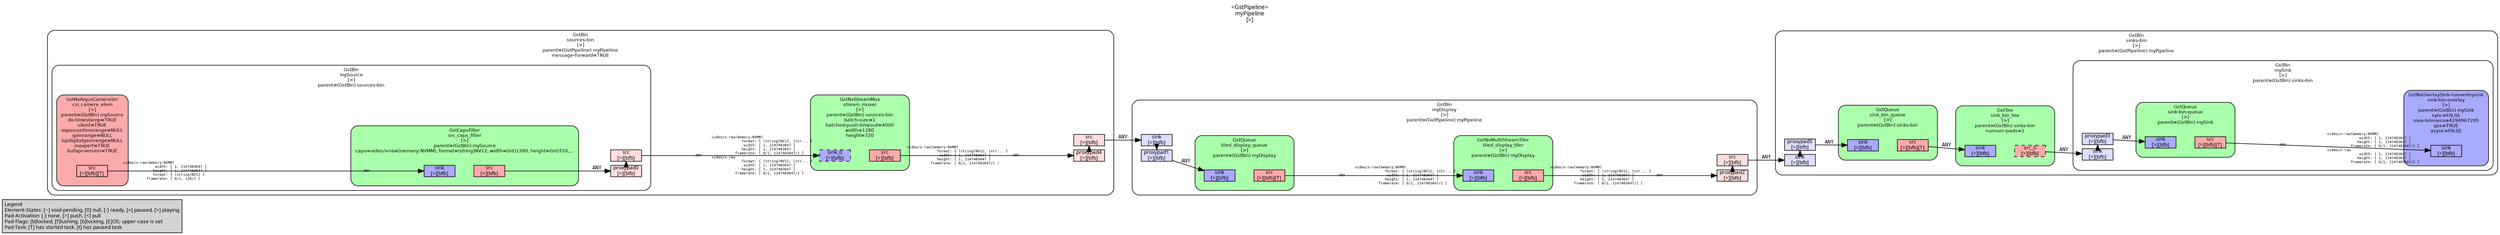 digraph pipeline {
  rankdir=LR;
  fontname="sans";
  fontsize="10";
  labelloc=t;
  nodesep=.1;
  ranksep=.2;
  label="<GstPipeline>\nmyPipeline\n[>]";
  node [style="filled,rounded", shape=box, fontsize="9", fontname="sans", margin="0.0,0.0"];
  edge [labelfontsize="6", fontsize="9", fontname="monospace"];
  
  legend [
    pos="0,0!",
    margin="0.05,0.05",
    style="filled",
    label="Legend\lElement-States: [~] void-pending, [0] null, [-] ready, [=] paused, [>] playing\lPad-Activation: [-] none, [>] push, [<] pull\lPad-Flags: [b]locked, [f]lushing, [b]locking, [E]OS; upper-case is set\lPad-Task: [T] has started task, [t] has paused task\l",
  ];
  subgraph cluster_sinks_bin_0x558b805900 {
    fontname="Bitstream Vera Sans";
    fontsize="8";
    style="filled,rounded";
    color=black;
    label="GstBin\nsinks-bin\n[>]\nparent=(GstPipeline) myPipeline";
    subgraph cluster_sinks_bin_0x558b805900_sink {
      label="";
      style="invis";
      _proxypad5_0x558b862c30 [color=black, fillcolor="#ddddff", label="proxypad5\n[>][bfb]", height="0.2", style="filled,solid"];
    sinks_bin_0x558b805900_sink_0x558b860e10 -> _proxypad5_0x558b862c30 [style=dashed, minlen=0]
      sinks_bin_0x558b805900_sink_0x558b860e10 [color=black, fillcolor="#ddddff", label="sink\n[>][bfb]", height="0.2", style="filled,solid"];
    }

    fillcolor="#ffffff";
    subgraph cluster_mySink_0x558b805420 {
      fontname="Bitstream Vera Sans";
      fontsize="8";
      style="filled,rounded";
      color=black;
      label="GstBin\nmySink\n[>]\nparent=(GstBin) sinks-bin";
      subgraph cluster_mySink_0x558b805420_sink {
        label="";
        style="invis";
        _proxypad3_0x558b862770 [color=black, fillcolor="#ddddff", label="proxypad3\n[>][bfb]", height="0.2", style="filled,solid"];
      mySink_0x558b805420_sink_0x558b860910 -> _proxypad3_0x558b862770 [style=dashed, minlen=0]
        mySink_0x558b805420_sink_0x558b860910 [color=black, fillcolor="#ddddff", label="sink\n[>][bfb]", height="0.2", style="filled,solid"];
      }

      fillcolor="#ffffff";
      subgraph cluster_sink_bin_overlay_0x558b8ccfe0 {
        fontname="Bitstream Vera Sans";
        fontsize="8";
        style="filled,rounded";
        color=black;
        label="GstNvOverlaySink-nvoverlaysink\nsink-bin-overlay\n[>]\nparent=(GstBin) mySink\nsync=FALSE\nmax-lateness=4294967295\nqos=TRUE\nasync=FALSE";
        subgraph cluster_sink_bin_overlay_0x558b8ccfe0_sink {
          label="";
          style="invis";
          sink_bin_overlay_0x558b8ccfe0_sink_0x558b859600 [color=black, fillcolor="#aaaaff", label="sink\n[>][bfb]", height="0.2", style="filled,solid"];
        }

        fillcolor="#aaaaff";
      }

      subgraph cluster_sink_bin_queue_0x558b866460 {
        fontname="Bitstream Vera Sans";
        fontsize="8";
        style="filled,rounded";
        color=black;
        label="GstQueue\nsink-bin-queue\n[>]\nparent=(GstBin) mySink";
        subgraph cluster_sink_bin_queue_0x558b866460_sink {
          label="";
          style="invis";
          sink_bin_queue_0x558b866460_sink_0x558b859160 [color=black, fillcolor="#aaaaff", label="sink\n[>][bfb]", height="0.2", style="filled,solid"];
        }

        subgraph cluster_sink_bin_queue_0x558b866460_src {
          label="";
          style="invis";
          sink_bin_queue_0x558b866460_src_0x558b8593b0 [color=black, fillcolor="#ffaaaa", label="src\n[>][bfb][T]", height="0.2", style="filled,solid"];
        }

        sink_bin_queue_0x558b866460_sink_0x558b859160 -> sink_bin_queue_0x558b866460_src_0x558b8593b0 [style="invis"];
        fillcolor="#aaffaa";
      }

      _proxypad3_0x558b862770 -> sink_bin_queue_0x558b866460_sink_0x558b859160 [label="ANY"]
      sink_bin_queue_0x558b866460_src_0x558b8593b0 -> sink_bin_overlay_0x558b8ccfe0_sink_0x558b859600 [labeldistance="10", labelangle="0", label="                                                  ", taillabel="ANY", headlabel="video/x-raw(memory:NVMM)\l               width: [ 1, 2147483647 ]\l              height: [ 1, 2147483647 ]\l           framerate: [ 0/1, 2147483647/1 ]\lvideo/x-raw\l               width: [ 1, 2147483647 ]\l              height: [ 1, 2147483647 ]\l           framerate: [ 0/1, 2147483647/1 ]\l"]
    }

    subgraph cluster_sink_bin_tee_0x558b8e8000 {
      fontname="Bitstream Vera Sans";
      fontsize="8";
      style="filled,rounded";
      color=black;
      label="GstTee\nsink_bin_tee\n[>]\nparent=(GstBin) sinks-bin\nnum-src-pads=1";
      subgraph cluster_sink_bin_tee_0x558b8e8000_sink {
        label="";
        style="invis";
        sink_bin_tee_0x558b8e8000_sink_0x558b8e4070 [color=black, fillcolor="#aaaaff", label="sink\n[>][bfb]", height="0.2", style="filled,solid"];
      }

      subgraph cluster_sink_bin_tee_0x558b8e8000_src {
        label="";
        style="invis";
        sink_bin_tee_0x558b8e8000_src_0_0x558b862e80 [color=black, fillcolor="#ffaaaa", label="src_0\n[>][bfb]", height="0.2", style="filled,dashed"];
      }

      sink_bin_tee_0x558b8e8000_sink_0x558b8e4070 -> sink_bin_tee_0x558b8e8000_src_0_0x558b862e80 [style="invis"];
      fillcolor="#aaffaa";
    }

    sink_bin_tee_0x558b8e8000_src_0_0x558b862e80 -> mySink_0x558b805420_sink_0x558b860910 [label="ANY"]
    subgraph cluster_sink_bin_queue_0x558b866a60 {
      fontname="Bitstream Vera Sans";
      fontsize="8";
      style="filled,rounded";
      color=black;
      label="GstQueue\nsink_bin_queue\n[>]\nparent=(GstBin) sinks-bin";
      subgraph cluster_sink_bin_queue_0x558b866a60_sink {
        label="";
        style="invis";
        sink_bin_queue_0x558b866a60_sink_0x558b859aa0 [color=black, fillcolor="#aaaaff", label="sink\n[>][bfb]", height="0.2", style="filled,solid"];
      }

      subgraph cluster_sink_bin_queue_0x558b866a60_src {
        label="";
        style="invis";
        sink_bin_queue_0x558b866a60_src_0x558b859cf0 [color=black, fillcolor="#ffaaaa", label="src\n[>][bfb][T]", height="0.2", style="filled,solid"];
      }

      sink_bin_queue_0x558b866a60_sink_0x558b859aa0 -> sink_bin_queue_0x558b866a60_src_0x558b859cf0 [style="invis"];
      fillcolor="#aaffaa";
    }

    _proxypad5_0x558b862c30 -> sink_bin_queue_0x558b866a60_sink_0x558b859aa0 [label="ANY"]
    sink_bin_queue_0x558b866a60_src_0x558b859cf0 -> sink_bin_tee_0x558b8e8000_sink_0x558b8e4070 [label="ANY"]
  }

  subgraph cluster_myDisplay_0x558b805280 {
    fontname="Bitstream Vera Sans";
    fontsize="8";
    style="filled,rounded";
    color=black;
    label="GstBin\nmyDisplay\n[>]\nparent=(GstPipeline) myPipeline";
    subgraph cluster_myDisplay_0x558b805280_sink {
      label="";
      style="invis";
      _proxypad1_0x558b8622b0 [color=black, fillcolor="#ddddff", label="proxypad1\n[>][bfb]", height="0.2", style="filled,solid"];
    myDisplay_0x558b805280_sink_0x558b860410 -> _proxypad1_0x558b8622b0 [style=dashed, minlen=0]
      myDisplay_0x558b805280_sink_0x558b860410 [color=black, fillcolor="#ddddff", label="sink\n[>][bfb]", height="0.2", style="filled,solid"];
    }

    subgraph cluster_myDisplay_0x558b805280_src {
      label="";
      style="invis";
      _proxypad2_0x558b862510 [color=black, fillcolor="#ffdddd", label="proxypad2\n[>][bfb]", height="0.2", style="filled,solid"];
    _proxypad2_0x558b862510 -> myDisplay_0x558b805280_src_0x558b860690 [style=dashed, minlen=0]
      myDisplay_0x558b805280_src_0x558b860690 [color=black, fillcolor="#ffdddd", label="src\n[>][bfb]", height="0.2", style="filled,solid"];
    }

    myDisplay_0x558b805280_sink_0x558b860410 -> myDisplay_0x558b805280_src_0x558b860690 [style="invis"];
    fillcolor="#ffffff";
    subgraph cluster_tiled_display_tiler_0x558b8bae10 {
      fontname="Bitstream Vera Sans";
      fontsize="8";
      style="filled,rounded";
      color=black;
      label="GstNvMultiStreamTiler\ntiled_display_tiler\n[>]\nparent=(GstBin) myDisplay";
      subgraph cluster_tiled_display_tiler_0x558b8bae10_sink {
        label="";
        style="invis";
        tiled_display_tiler_0x558b8bae10_sink_0x558b858cc0 [color=black, fillcolor="#aaaaff", label="sink\n[>][bfb]", height="0.2", style="filled,solid"];
      }

      subgraph cluster_tiled_display_tiler_0x558b8bae10_src {
        label="";
        style="invis";
        tiled_display_tiler_0x558b8bae10_src_0x558b858f10 [color=black, fillcolor="#ffaaaa", label="src\n[>][bfb]", height="0.2", style="filled,solid"];
      }

      tiled_display_tiler_0x558b8bae10_sink_0x558b858cc0 -> tiled_display_tiler_0x558b8bae10_src_0x558b858f10 [style="invis"];
      fillcolor="#aaffaa";
    }

    tiled_display_tiler_0x558b8bae10_src_0x558b858f10 -> _proxypad2_0x558b862510 [labeldistance="10", labelangle="0", label="                                                  ", taillabel="video/x-raw(memory:NVMM)\l              format: { (string)NV12, (str... }\l               width: [ 1, 2147483647 ]\l              height: [ 1, 2147483647 ]\l           framerate: [ 0/1, 2147483647/1 ]\l", headlabel="ANY"]
    subgraph cluster_tiled_display_queue_0x558b866160 {
      fontname="Bitstream Vera Sans";
      fontsize="8";
      style="filled,rounded";
      color=black;
      label="GstQueue\ntiled_display_queue\n[>]\nparent=(GstBin) myDisplay";
      subgraph cluster_tiled_display_queue_0x558b866160_sink {
        label="";
        style="invis";
        tiled_display_queue_0x558b866160_sink_0x558b858820 [color=black, fillcolor="#aaaaff", label="sink\n[>][bfb]", height="0.2", style="filled,solid"];
      }

      subgraph cluster_tiled_display_queue_0x558b866160_src {
        label="";
        style="invis";
        tiled_display_queue_0x558b866160_src_0x558b858a70 [color=black, fillcolor="#ffaaaa", label="src\n[>][bfb][T]", height="0.2", style="filled,solid"];
      }

      tiled_display_queue_0x558b866160_sink_0x558b858820 -> tiled_display_queue_0x558b866160_src_0x558b858a70 [style="invis"];
      fillcolor="#aaffaa";
    }

    _proxypad1_0x558b8622b0 -> tiled_display_queue_0x558b866160_sink_0x558b858820 [label="ANY"]
    tiled_display_queue_0x558b866160_src_0x558b858a70 -> tiled_display_tiler_0x558b8bae10_sink_0x558b858cc0 [labeldistance="10", labelangle="0", label="                                                  ", taillabel="ANY", headlabel="video/x-raw(memory:NVMM)\l              format: { (string)NV12, (str... }\l               width: [ 1, 2147483647 ]\l              height: [ 1, 2147483647 ]\l           framerate: [ 0/1, 2147483647/1 ]\l"]
  }

  myDisplay_0x558b805280_src_0x558b860690 -> sinks_bin_0x558b805900_sink_0x558b860e10 [label="ANY"]
  subgraph cluster_sources_bin_0x558b805760 {
    fontname="Bitstream Vera Sans";
    fontsize="8";
    style="filled,rounded";
    color=black;
    label="GstBin\nsources-bin\n[>]\nparent=(GstPipeline) myPipeline\nmessage-forward=TRUE";
    subgraph cluster_sources_bin_0x558b805760_src {
      label="";
      style="invis";
      _proxypad4_0x558b8629d0 [color=black, fillcolor="#ffdddd", label="proxypad4\n[>][bfb]", height="0.2", style="filled,solid"];
    _proxypad4_0x558b8629d0 -> sources_bin_0x558b805760_src_0x558b860b90 [style=dashed, minlen=0]
      sources_bin_0x558b805760_src_0x558b860b90 [color=black, fillcolor="#ffdddd", label="src\n[>][bfb]", height="0.2", style="filled,solid"];
    }

    fillcolor="#ffffff";
    subgraph cluster_mySource_0x558b8050e0 {
      fontname="Bitstream Vera Sans";
      fontsize="8";
      style="filled,rounded";
      color=black;
      label="GstBin\nmySource\n[>]\nparent=(GstBin) sources-bin";
      subgraph cluster_mySource_0x558b8050e0_src {
        label="";
        style="invis";
        _proxypad0_0x558b862050 [color=black, fillcolor="#ffdddd", label="proxypad0\n[>][bfb]", height="0.2", style="filled,solid"];
      _proxypad0_0x558b862050 -> mySource_0x558b8050e0_src_0x558b860190 [style=dashed, minlen=0]
        mySource_0x558b8050e0_src_0x558b860190 [color=black, fillcolor="#ffdddd", label="src\n[>][bfb]", height="0.2", style="filled,solid"];
      }

      fillcolor="#ffffff";
      subgraph cluster_src_caps_filter_0x558b85e130 {
        fontname="Bitstream Vera Sans";
        fontsize="8";
        style="filled,rounded";
        color=black;
        label="GstCapsFilter\nsrc_caps_filter\n[>]\nparent=(GstBin) mySource\ncaps=video/x-raw(memory:NVMM), format=(string)NV12, width=(int)1280, height=(int)720,…";
        subgraph cluster_src_caps_filter_0x558b85e130_sink {
          label="";
          style="invis";
          src_caps_filter_0x558b85e130_sink_0x558b858380 [color=black, fillcolor="#aaaaff", label="sink\n[>][bfb]", height="0.2", style="filled,solid"];
        }

        subgraph cluster_src_caps_filter_0x558b85e130_src {
          label="";
          style="invis";
          src_caps_filter_0x558b85e130_src_0x558b8585d0 [color=black, fillcolor="#ffaaaa", label="src\n[>][bfb]", height="0.2", style="filled,solid"];
        }

        src_caps_filter_0x558b85e130_sink_0x558b858380 -> src_caps_filter_0x558b85e130_src_0x558b8585d0 [style="invis"];
        fillcolor="#aaffaa";
      }

      src_caps_filter_0x558b85e130_src_0x558b8585d0 -> _proxypad0_0x558b862050 [label="ANY"]
      subgraph cluster_csi_camera_elem_0x558b850380 {
        fontname="Bitstream Vera Sans";
        fontsize="8";
        style="filled,rounded";
        color=black;
        label="GstNvArgusCameraSrc\ncsi_camera_elem\n[>]\nparent=(GstBin) mySource\ndo-timestamp=TRUE\nsilent=TRUE\nexposuretimerange=NULL\ngainrange=NULL\nispdigitalgainrange=NULL\nmaxperf=TRUE\nbufapi-version=TRUE";
        subgraph cluster_csi_camera_elem_0x558b850380_src {
          label="";
          style="invis";
          csi_camera_elem_0x558b850380_src_0x558b858130 [color=black, fillcolor="#ffaaaa", label="src\n[>][bfb][T]", height="0.2", style="filled,solid"];
        }

        fillcolor="#ffaaaa";
      }

      csi_camera_elem_0x558b850380_src_0x558b858130 -> src_caps_filter_0x558b85e130_sink_0x558b858380 [labeldistance="10", labelangle="0", label="                                                  ", taillabel="video/x-raw(memory:NVMM)\l               width: [ 1, 2147483647 ]\l              height: [ 1, 2147483647 ]\l              format: { (string)NV12 }\l           framerate: [ 0/1, 120/1 ]\l", headlabel="ANY"]
    }

    mySource_0x558b8050e0_src_0x558b860190 -> stream_muxer_0x558b866760_sink_0_0x558b8e42c0 [labeldistance="10", labelangle="0", label="                                                  ", taillabel="ANY", headlabel="video/x-raw(memory:NVMM)\l              format: { (string)NV12, (str... }\l               width: [ 1, 2147483647 ]\l              height: [ 1, 2147483647 ]\l           framerate: [ 0/1, 2147483647/1 ]\lvideo/x-raw\l              format: { (string)NV12, (str... }\l               width: [ 1, 2147483647 ]\l              height: [ 1, 2147483647 ]\l           framerate: [ 0/1, 2147483647/1 ]\l"]
    subgraph cluster_stream_muxer_0x558b866760 {
      fontname="Bitstream Vera Sans";
      fontsize="8";
      style="filled,rounded";
      color=black;
      label="GstNvStreamMux\nstream_muxer\n[>]\nparent=(GstBin) sources-bin\nbatch-size=1\nbatched-push-timeout=4000\nwidth=1280\nheight=720";
      subgraph cluster_stream_muxer_0x558b866760_sink {
        label="";
        style="invis";
        stream_muxer_0x558b866760_sink_0_0x558b8e42c0 [color=black, fillcolor="#aaaaff", label="sink_0\n[>][bfb]", height="0.2", style="filled,dashed"];
      }

      subgraph cluster_stream_muxer_0x558b866760_src {
        label="";
        style="invis";
        stream_muxer_0x558b866760_src_0x558b859850 [color=black, fillcolor="#ffaaaa", label="src\n[>][bfb]", height="0.2", style="filled,solid"];
      }

      stream_muxer_0x558b866760_sink_0_0x558b8e42c0 -> stream_muxer_0x558b866760_src_0x558b859850 [style="invis"];
      fillcolor="#aaffaa";
    }

    stream_muxer_0x558b866760_src_0x558b859850 -> _proxypad4_0x558b8629d0 [labeldistance="10", labelangle="0", label="                                                  ", taillabel="video/x-raw(memory:NVMM)\l              format: { (string)NV12, (str... }\l               width: [ 1, 2147483647 ]\l              height: [ 1, 2147483647 ]\l           framerate: [ 0/1, 2147483647/1 ]\l", headlabel="ANY"]
  }

  sources_bin_0x558b805760_src_0x558b860b90 -> myDisplay_0x558b805280_sink_0x558b860410 [label="ANY"]
}
